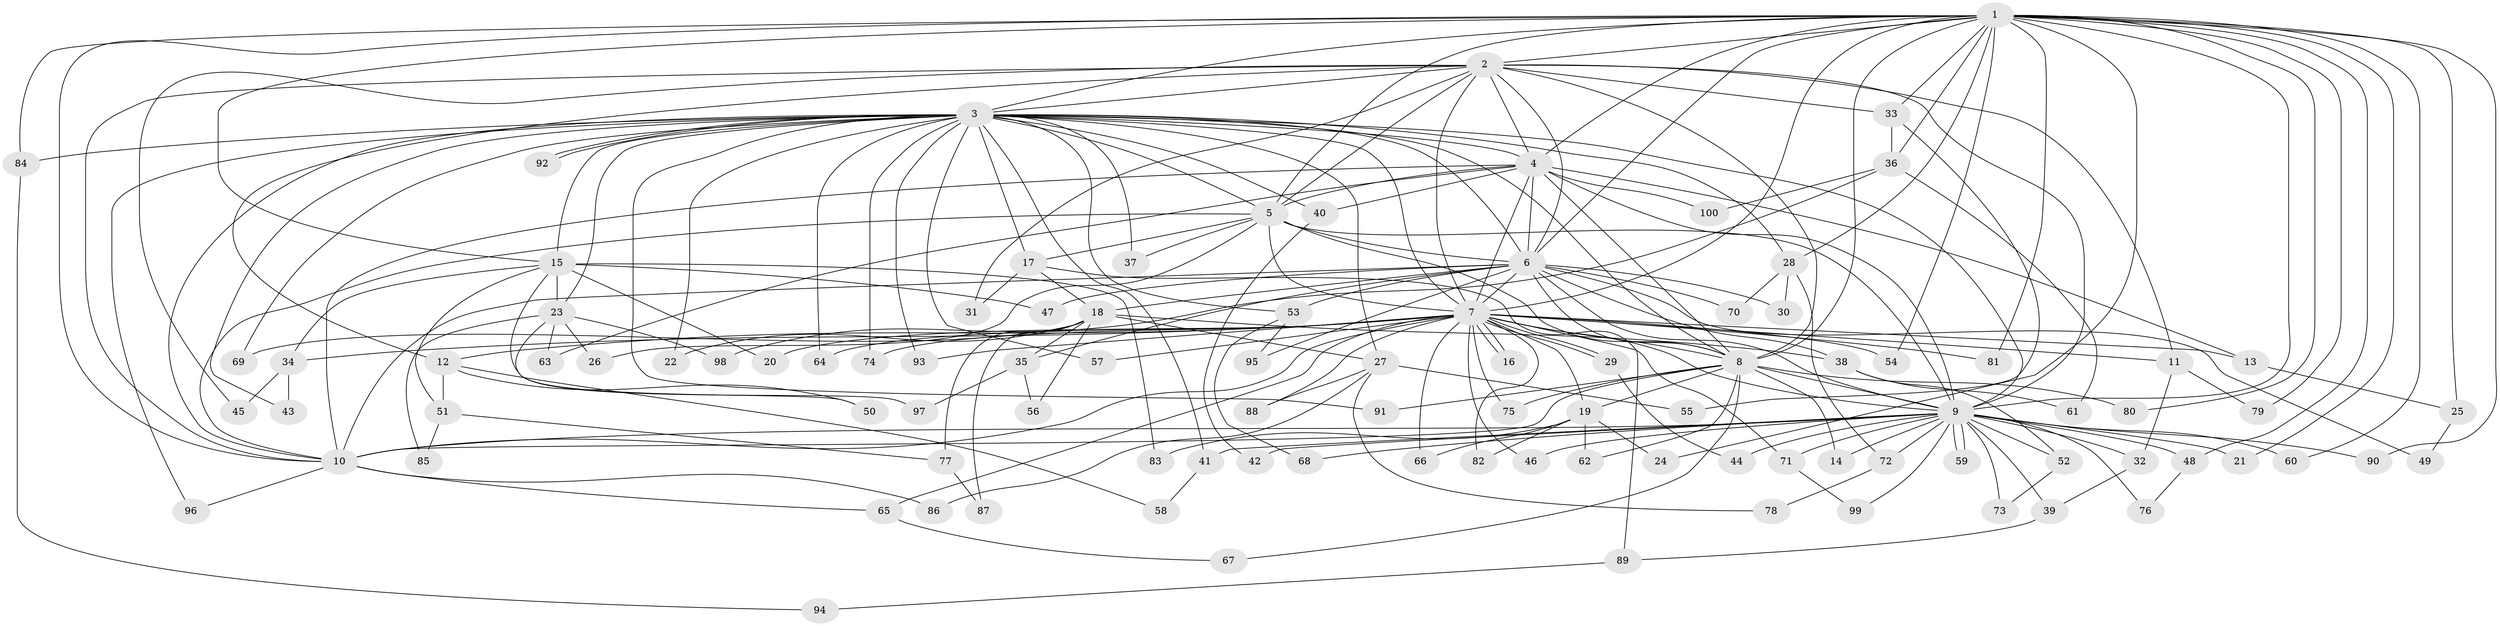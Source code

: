 // Generated by graph-tools (version 1.1) at 2025/45/03/09/25 04:45:51]
// undirected, 100 vertices, 225 edges
graph export_dot {
graph [start="1"]
  node [color=gray90,style=filled];
  1;
  2;
  3;
  4;
  5;
  6;
  7;
  8;
  9;
  10;
  11;
  12;
  13;
  14;
  15;
  16;
  17;
  18;
  19;
  20;
  21;
  22;
  23;
  24;
  25;
  26;
  27;
  28;
  29;
  30;
  31;
  32;
  33;
  34;
  35;
  36;
  37;
  38;
  39;
  40;
  41;
  42;
  43;
  44;
  45;
  46;
  47;
  48;
  49;
  50;
  51;
  52;
  53;
  54;
  55;
  56;
  57;
  58;
  59;
  60;
  61;
  62;
  63;
  64;
  65;
  66;
  67;
  68;
  69;
  70;
  71;
  72;
  73;
  74;
  75;
  76;
  77;
  78;
  79;
  80;
  81;
  82;
  83;
  84;
  85;
  86;
  87;
  88;
  89;
  90;
  91;
  92;
  93;
  94;
  95;
  96;
  97;
  98;
  99;
  100;
  1 -- 2;
  1 -- 3;
  1 -- 4;
  1 -- 5;
  1 -- 6;
  1 -- 7;
  1 -- 8;
  1 -- 9;
  1 -- 10;
  1 -- 15;
  1 -- 21;
  1 -- 24;
  1 -- 25;
  1 -- 28;
  1 -- 33;
  1 -- 36;
  1 -- 48;
  1 -- 54;
  1 -- 60;
  1 -- 79;
  1 -- 80;
  1 -- 81;
  1 -- 84;
  1 -- 90;
  2 -- 3;
  2 -- 4;
  2 -- 5;
  2 -- 6;
  2 -- 7;
  2 -- 8;
  2 -- 9;
  2 -- 10;
  2 -- 11;
  2 -- 12;
  2 -- 31;
  2 -- 33;
  2 -- 45;
  3 -- 4;
  3 -- 5;
  3 -- 6;
  3 -- 7;
  3 -- 8;
  3 -- 9;
  3 -- 10;
  3 -- 15;
  3 -- 17;
  3 -- 22;
  3 -- 23;
  3 -- 27;
  3 -- 28;
  3 -- 37;
  3 -- 40;
  3 -- 41;
  3 -- 43;
  3 -- 53;
  3 -- 57;
  3 -- 64;
  3 -- 69;
  3 -- 74;
  3 -- 84;
  3 -- 91;
  3 -- 92;
  3 -- 92;
  3 -- 93;
  3 -- 96;
  4 -- 5;
  4 -- 6;
  4 -- 7;
  4 -- 8;
  4 -- 9;
  4 -- 10;
  4 -- 13;
  4 -- 40;
  4 -- 63;
  4 -- 100;
  5 -- 6;
  5 -- 7;
  5 -- 8;
  5 -- 9;
  5 -- 10;
  5 -- 17;
  5 -- 26;
  5 -- 37;
  6 -- 7;
  6 -- 8;
  6 -- 9;
  6 -- 10;
  6 -- 18;
  6 -- 30;
  6 -- 35;
  6 -- 38;
  6 -- 47;
  6 -- 49;
  6 -- 53;
  6 -- 70;
  6 -- 95;
  7 -- 8;
  7 -- 9;
  7 -- 10;
  7 -- 11;
  7 -- 12;
  7 -- 13;
  7 -- 16;
  7 -- 16;
  7 -- 19;
  7 -- 20;
  7 -- 29;
  7 -- 29;
  7 -- 34;
  7 -- 46;
  7 -- 54;
  7 -- 57;
  7 -- 64;
  7 -- 65;
  7 -- 66;
  7 -- 71;
  7 -- 74;
  7 -- 75;
  7 -- 81;
  7 -- 82;
  7 -- 88;
  7 -- 93;
  8 -- 9;
  8 -- 10;
  8 -- 14;
  8 -- 19;
  8 -- 62;
  8 -- 67;
  8 -- 75;
  8 -- 80;
  8 -- 91;
  9 -- 10;
  9 -- 14;
  9 -- 21;
  9 -- 32;
  9 -- 39;
  9 -- 41;
  9 -- 42;
  9 -- 44;
  9 -- 46;
  9 -- 48;
  9 -- 52;
  9 -- 59;
  9 -- 59;
  9 -- 60;
  9 -- 68;
  9 -- 71;
  9 -- 72;
  9 -- 73;
  9 -- 76;
  9 -- 90;
  9 -- 99;
  10 -- 65;
  10 -- 86;
  10 -- 96;
  11 -- 32;
  11 -- 79;
  12 -- 50;
  12 -- 51;
  12 -- 58;
  13 -- 25;
  15 -- 20;
  15 -- 23;
  15 -- 34;
  15 -- 47;
  15 -- 51;
  15 -- 83;
  15 -- 97;
  17 -- 18;
  17 -- 31;
  17 -- 89;
  18 -- 22;
  18 -- 27;
  18 -- 35;
  18 -- 38;
  18 -- 56;
  18 -- 69;
  18 -- 77;
  18 -- 87;
  19 -- 24;
  19 -- 62;
  19 -- 66;
  19 -- 82;
  19 -- 83;
  23 -- 26;
  23 -- 50;
  23 -- 63;
  23 -- 85;
  23 -- 98;
  25 -- 49;
  27 -- 55;
  27 -- 78;
  27 -- 86;
  27 -- 88;
  28 -- 30;
  28 -- 70;
  28 -- 72;
  29 -- 44;
  32 -- 39;
  33 -- 36;
  33 -- 55;
  34 -- 43;
  34 -- 45;
  35 -- 56;
  35 -- 97;
  36 -- 61;
  36 -- 98;
  36 -- 100;
  38 -- 52;
  38 -- 61;
  39 -- 89;
  40 -- 42;
  41 -- 58;
  48 -- 76;
  51 -- 77;
  51 -- 85;
  52 -- 73;
  53 -- 68;
  53 -- 95;
  65 -- 67;
  71 -- 99;
  72 -- 78;
  77 -- 87;
  84 -- 94;
  89 -- 94;
}
